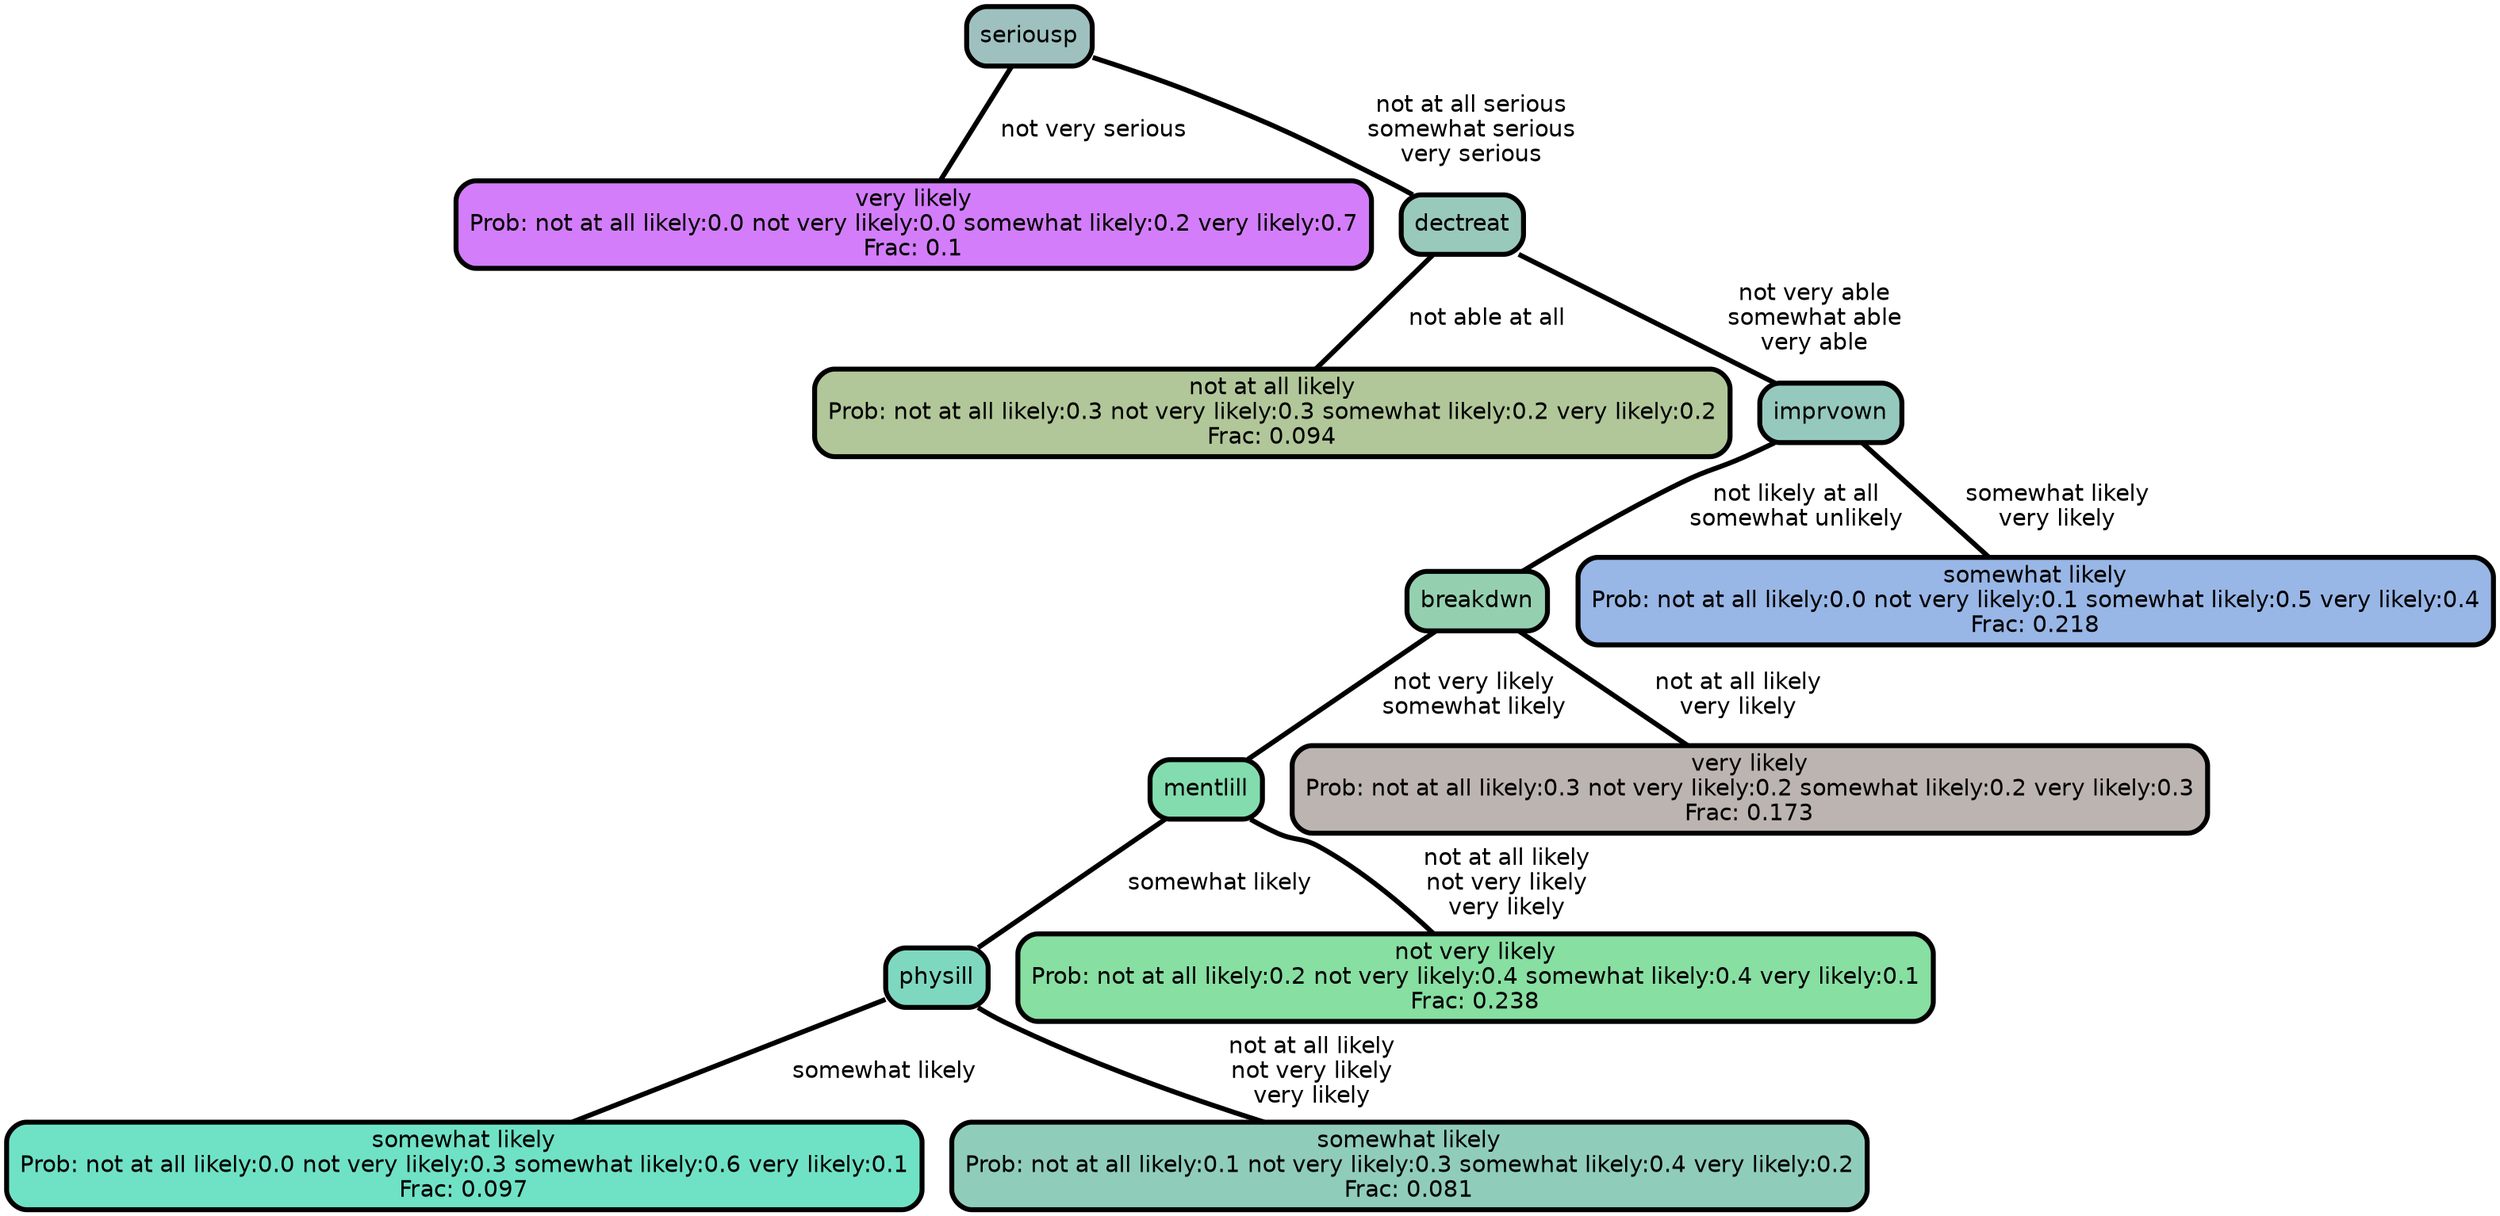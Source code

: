 graph Tree {
node [shape=box, style="filled, rounded",color="black",penwidth="3",fontcolor="black",                 fontname=helvetica] ;
graph [ranksep="0 equally", splines=straight,                 bgcolor=transparent, dpi=200] ;
edge [fontname=helvetica, color=black] ;
0 [label="very likely
Prob: not at all likely:0.0 not very likely:0.0 somewhat likely:0.2 very likely:0.7
Frac: 0.1", fillcolor="#d37dfa"] ;
1 [label="seriousp", fillcolor="#9ec1c0"] ;
2 [label="not at all likely
Prob: not at all likely:0.3 not very likely:0.3 somewhat likely:0.2 very likely:0.2
Frac: 0.094", fillcolor="#b1c799"] ;
3 [label="dectreat", fillcolor="#98c9ba"] ;
4 [label="somewhat likely
Prob: not at all likely:0.0 not very likely:0.3 somewhat likely:0.6 very likely:0.1
Frac: 0.097", fillcolor="#6fe2c6"] ;
5 [label="physill", fillcolor="#7ed8c0"] ;
6 [label="somewhat likely
Prob: not at all likely:0.1 not very likely:0.3 somewhat likely:0.4 very likely:0.2
Frac: 0.081", fillcolor="#8fcdba"] ;
7 [label="mentlill", fillcolor="#83dcae"] ;
8 [label="not very likely
Prob: not at all likely:0.2 not very likely:0.4 somewhat likely:0.4 very likely:0.1
Frac: 0.238", fillcolor="#87dfa1"] ;
9 [label="breakdwn", fillcolor="#94d0af"] ;
10 [label="very likely
Prob: not at all likely:0.3 not very likely:0.2 somewhat likely:0.2 very likely:0.3
Frac: 0.173", fillcolor="#bcb4b1"] ;
11 [label="imprvown", fillcolor="#95c9be"] ;
12 [label="somewhat likely
Prob: not at all likely:0.0 not very likely:0.1 somewhat likely:0.5 very likely:0.4
Frac: 0.218", fillcolor="#98b6e6"] ;
1 -- 0 [label=" not very serious",penwidth=3] ;
1 -- 3 [label=" not at all serious\n somewhat serious\n very serious",penwidth=3] ;
3 -- 2 [label=" not able at all",penwidth=3] ;
3 -- 11 [label=" not very able\n somewhat able\n very able",penwidth=3] ;
5 -- 4 [label=" somewhat likely",penwidth=3] ;
5 -- 6 [label=" not at all likely\n not very likely\n very likely",penwidth=3] ;
7 -- 5 [label=" somewhat likely",penwidth=3] ;
7 -- 8 [label=" not at all likely\n not very likely\n very likely",penwidth=3] ;
9 -- 7 [label=" not very likely\n somewhat likely",penwidth=3] ;
9 -- 10 [label=" not at all likely\n very likely",penwidth=3] ;
11 -- 9 [label=" not likely at all\n somewhat unlikely",penwidth=3] ;
11 -- 12 [label=" somewhat likely\n very likely",penwidth=3] ;
{rank = same;}}